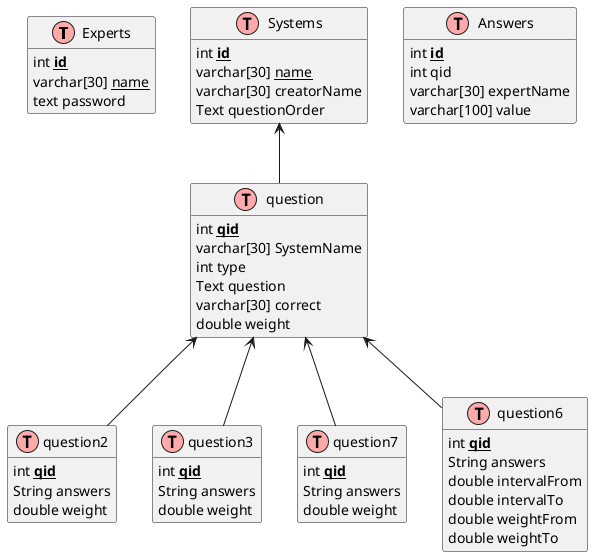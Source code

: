 @startuml

!define table(x) class x << (T,#FFAAAA) >>
!define primary_key(x) <u><b>x</b></u>
!define unique(x) <u>x</u>
hide methods
hide stereotypes

table(Experts) {
   int primary_key(id)
   varchar[30] unique(name)
   text password
}

table(Systems) {
   int primary_key(id)
   varchar[30] unique(name)
   varchar[30] creatorName
   Text questionOrder
}

table(Answers) {
   int primary_key(id)
   int qid
   varchar[30] expertName   
   varchar[100] value
}

table(question) {
   int primary_key(qid)
   varchar[30] SystemName
   int type 
   Text question
   varchar[30] correct
   double weight
}

table(question2) {
   int primary_key(qid)
   String answers
   double weight
}
table(question3) {
   int primary_key(qid)
   String answers
   double weight
}
table(question7) {
   int primary_key(qid)
   String answers
   double weight
}
table(question6) {
   int primary_key(qid)
   String answers
   double intervalFrom
   double intervalTo
   double weightFrom
   double weightTo
}

question <-- question2
question <-- question3
question <-- question7
question <-- question6
Systems <-- question

@enduml
